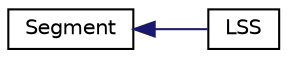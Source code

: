 digraph "Graphical Class Hierarchy"
{
  edge [fontname="Helvetica",fontsize="10",labelfontname="Helvetica",labelfontsize="10"];
  node [fontname="Helvetica",fontsize="10",shape=record];
  rankdir="LR";
  Node1 [label="Segment",height=0.2,width=0.4,color="black", fillcolor="white", style="filled",URL="$class_segment.html"];
  Node1 -> Node2 [dir="back",color="midnightblue",fontsize="10",style="solid",fontname="Helvetica"];
  Node2 [label="LSS",height=0.2,width=0.4,color="black", fillcolor="white", style="filled",URL="$class_l_s_s.html"];
}
